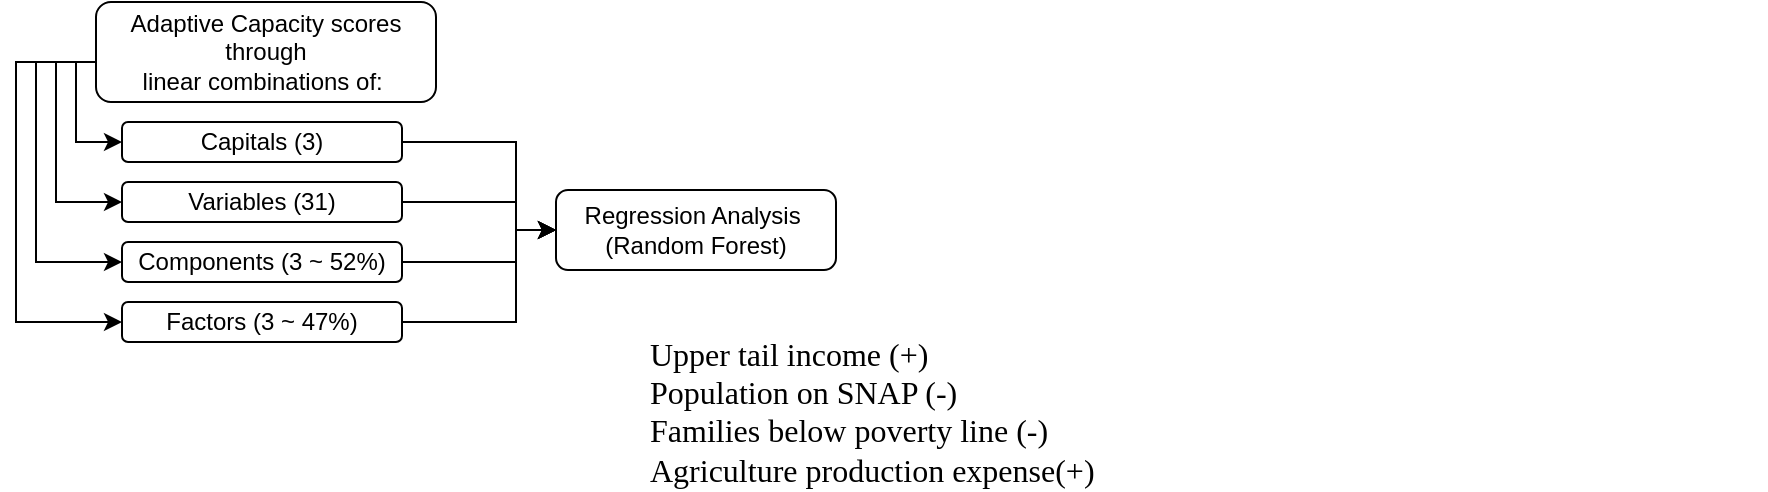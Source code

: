 <mxfile version="21.2.3" type="github">
  <diagram name="Page-1" id="xXZVvcbn3m8yzzzZbI0E">
    <mxGraphModel dx="596" dy="388" grid="1" gridSize="10" guides="1" tooltips="1" connect="1" arrows="1" fold="1" page="1" pageScale="1" pageWidth="850" pageHeight="1100" math="0" shadow="0">
      <root>
        <mxCell id="0" />
        <mxCell id="1" parent="0" />
        <mxCell id="N8_ovVChTHwq_1SiLQtt-6" style="edgeStyle=orthogonalEdgeStyle;rounded=0;orthogonalLoop=1;jettySize=auto;html=1;exitX=0;exitY=0.75;exitDx=0;exitDy=0;entryX=0;entryY=0.5;entryDx=0;entryDy=0;" edge="1" parent="1" source="N8_ovVChTHwq_1SiLQtt-1" target="N8_ovVChTHwq_1SiLQtt-2">
          <mxGeometry relative="1" as="geometry">
            <Array as="points">
              <mxPoint x="150" y="160" />
              <mxPoint x="140" y="160" />
              <mxPoint x="140" y="200" />
            </Array>
          </mxGeometry>
        </mxCell>
        <mxCell id="N8_ovVChTHwq_1SiLQtt-7" style="edgeStyle=orthogonalEdgeStyle;rounded=0;orthogonalLoop=1;jettySize=auto;html=1;exitX=0;exitY=0.75;exitDx=0;exitDy=0;entryX=0;entryY=0.5;entryDx=0;entryDy=0;" edge="1" parent="1" source="N8_ovVChTHwq_1SiLQtt-1" target="N8_ovVChTHwq_1SiLQtt-3">
          <mxGeometry relative="1" as="geometry">
            <Array as="points">
              <mxPoint x="150" y="160" />
              <mxPoint x="130" y="160" />
              <mxPoint x="130" y="230" />
            </Array>
          </mxGeometry>
        </mxCell>
        <mxCell id="N8_ovVChTHwq_1SiLQtt-8" style="edgeStyle=orthogonalEdgeStyle;rounded=0;orthogonalLoop=1;jettySize=auto;html=1;exitX=0;exitY=0.5;exitDx=0;exitDy=0;entryX=0;entryY=0.5;entryDx=0;entryDy=0;" edge="1" parent="1" source="N8_ovVChTHwq_1SiLQtt-1" target="N8_ovVChTHwq_1SiLQtt-4">
          <mxGeometry relative="1" as="geometry">
            <Array as="points">
              <mxPoint x="120" y="160" />
              <mxPoint x="120" y="260" />
            </Array>
          </mxGeometry>
        </mxCell>
        <mxCell id="N8_ovVChTHwq_1SiLQtt-9" style="edgeStyle=orthogonalEdgeStyle;rounded=0;orthogonalLoop=1;jettySize=auto;html=1;exitX=0;exitY=0.5;exitDx=0;exitDy=0;entryX=0;entryY=0.5;entryDx=0;entryDy=0;" edge="1" parent="1" source="N8_ovVChTHwq_1SiLQtt-1" target="N8_ovVChTHwq_1SiLQtt-5">
          <mxGeometry relative="1" as="geometry">
            <Array as="points">
              <mxPoint x="110" y="160" />
              <mxPoint x="110" y="290" />
            </Array>
          </mxGeometry>
        </mxCell>
        <mxCell id="N8_ovVChTHwq_1SiLQtt-1" value="Adaptive Capacity scores through&lt;br&gt;linear combinations of:&amp;nbsp;" style="rounded=1;whiteSpace=wrap;html=1;" vertex="1" parent="1">
          <mxGeometry x="150" y="130" width="170" height="50" as="geometry" />
        </mxCell>
        <mxCell id="N8_ovVChTHwq_1SiLQtt-11" style="edgeStyle=orthogonalEdgeStyle;rounded=0;orthogonalLoop=1;jettySize=auto;html=1;exitX=1;exitY=0.5;exitDx=0;exitDy=0;entryX=0;entryY=0.5;entryDx=0;entryDy=0;" edge="1" parent="1" source="N8_ovVChTHwq_1SiLQtt-2" target="N8_ovVChTHwq_1SiLQtt-10">
          <mxGeometry relative="1" as="geometry">
            <Array as="points">
              <mxPoint x="360" y="200" />
              <mxPoint x="360" y="244" />
            </Array>
          </mxGeometry>
        </mxCell>
        <mxCell id="N8_ovVChTHwq_1SiLQtt-2" value="Capitals (3)" style="rounded=1;whiteSpace=wrap;html=1;" vertex="1" parent="1">
          <mxGeometry x="163" y="190" width="140" height="20" as="geometry" />
        </mxCell>
        <mxCell id="N8_ovVChTHwq_1SiLQtt-12" style="edgeStyle=orthogonalEdgeStyle;rounded=0;orthogonalLoop=1;jettySize=auto;html=1;exitX=1;exitY=0.5;exitDx=0;exitDy=0;entryX=0;entryY=0.5;entryDx=0;entryDy=0;" edge="1" parent="1" source="N8_ovVChTHwq_1SiLQtt-3" target="N8_ovVChTHwq_1SiLQtt-10">
          <mxGeometry relative="1" as="geometry">
            <mxPoint x="380" y="230" as="targetPoint" />
            <Array as="points">
              <mxPoint x="360" y="230" />
              <mxPoint x="360" y="244" />
            </Array>
          </mxGeometry>
        </mxCell>
        <mxCell id="N8_ovVChTHwq_1SiLQtt-3" value="Variables (31)" style="rounded=1;whiteSpace=wrap;html=1;" vertex="1" parent="1">
          <mxGeometry x="163" y="220" width="140" height="20" as="geometry" />
        </mxCell>
        <mxCell id="N8_ovVChTHwq_1SiLQtt-16" style="edgeStyle=orthogonalEdgeStyle;rounded=0;orthogonalLoop=1;jettySize=auto;html=1;exitX=1;exitY=0.5;exitDx=0;exitDy=0;entryX=0;entryY=0.5;entryDx=0;entryDy=0;" edge="1" parent="1" source="N8_ovVChTHwq_1SiLQtt-4" target="N8_ovVChTHwq_1SiLQtt-10">
          <mxGeometry relative="1" as="geometry">
            <mxPoint x="380" y="240" as="targetPoint" />
            <Array as="points">
              <mxPoint x="360" y="260" />
              <mxPoint x="360" y="244" />
            </Array>
          </mxGeometry>
        </mxCell>
        <mxCell id="N8_ovVChTHwq_1SiLQtt-4" value="Components (3 ~ 52%)" style="rounded=1;whiteSpace=wrap;html=1;" vertex="1" parent="1">
          <mxGeometry x="163" y="250" width="140" height="20" as="geometry" />
        </mxCell>
        <mxCell id="N8_ovVChTHwq_1SiLQtt-17" style="edgeStyle=orthogonalEdgeStyle;rounded=0;orthogonalLoop=1;jettySize=auto;html=1;exitX=1;exitY=0.5;exitDx=0;exitDy=0;entryX=0;entryY=0.5;entryDx=0;entryDy=0;" edge="1" parent="1" source="N8_ovVChTHwq_1SiLQtt-5" target="N8_ovVChTHwq_1SiLQtt-10">
          <mxGeometry relative="1" as="geometry">
            <Array as="points">
              <mxPoint x="360" y="290" />
              <mxPoint x="360" y="244" />
            </Array>
          </mxGeometry>
        </mxCell>
        <mxCell id="N8_ovVChTHwq_1SiLQtt-5" value="Factors (3 ~ 47%)" style="rounded=1;whiteSpace=wrap;html=1;" vertex="1" parent="1">
          <mxGeometry x="163" y="280" width="140" height="20" as="geometry" />
        </mxCell>
        <mxCell id="N8_ovVChTHwq_1SiLQtt-10" value="Regression Analysis&amp;nbsp;&lt;br&gt;(Random Forest)" style="rounded=1;whiteSpace=wrap;html=1;" vertex="1" parent="1">
          <mxGeometry x="380" y="224" width="140" height="40" as="geometry" />
        </mxCell>
        <mxCell id="N8_ovVChTHwq_1SiLQtt-19" value="&lt;p style=&quot;margin:0in;font-family:Calibri;font-size:12.0pt&quot;&gt;Upper tail income (+)&amp;nbsp;&lt;/p&gt;&lt;p style=&quot;margin:0in;font-family:Calibri;font-size:12.0pt&quot;&gt;Population on SNAP (-)&amp;nbsp;&lt;/p&gt;&lt;p style=&quot;margin:0in;font-family:Calibri;font-size:12.0pt&quot;&gt;Families below poverty line (-)&lt;/p&gt;&lt;p style=&quot;margin:0in;font-family:Calibri;font-size:12.0pt&quot;&gt;Agriculture production expense(+)&lt;/p&gt;" style="text;whiteSpace=wrap;html=1;" vertex="1" parent="1">
          <mxGeometry x="425" y="290" width="560" height="60" as="geometry" />
        </mxCell>
      </root>
    </mxGraphModel>
  </diagram>
</mxfile>

